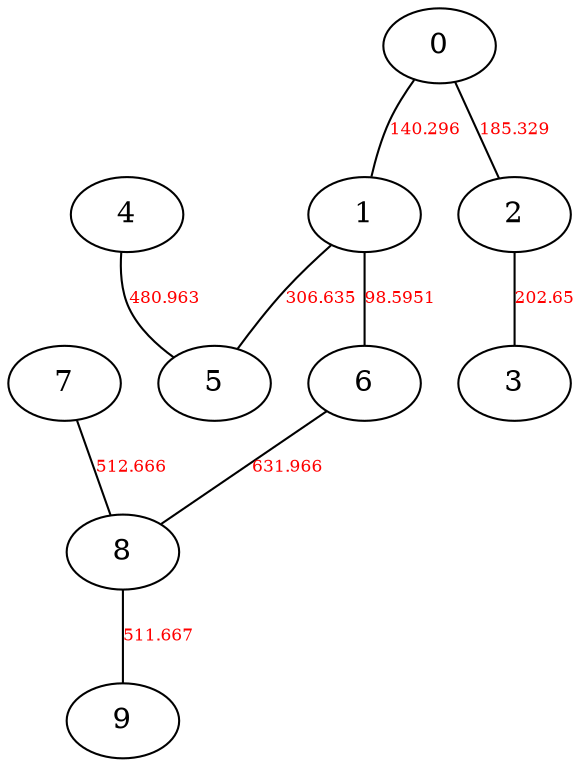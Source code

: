 graph G {
1 -- 6 [label="98.5951", fontcolor=red, fontsize=8]
0 -- 1 [label="140.296", fontcolor=red, fontsize=8]
0 -- 2 [label="185.329", fontcolor=red, fontsize=8]
2 -- 3 [label="202.65", fontcolor=red, fontsize=8]
1 -- 5 [label="306.635", fontcolor=red, fontsize=8]
4 -- 5 [label="480.963", fontcolor=red, fontsize=8]
8 -- 9 [label="511.667", fontcolor=red, fontsize=8]
7 -- 8 [label="512.666", fontcolor=red, fontsize=8]
6 -- 8 [label="631.966", fontcolor=red, fontsize=8]
}
